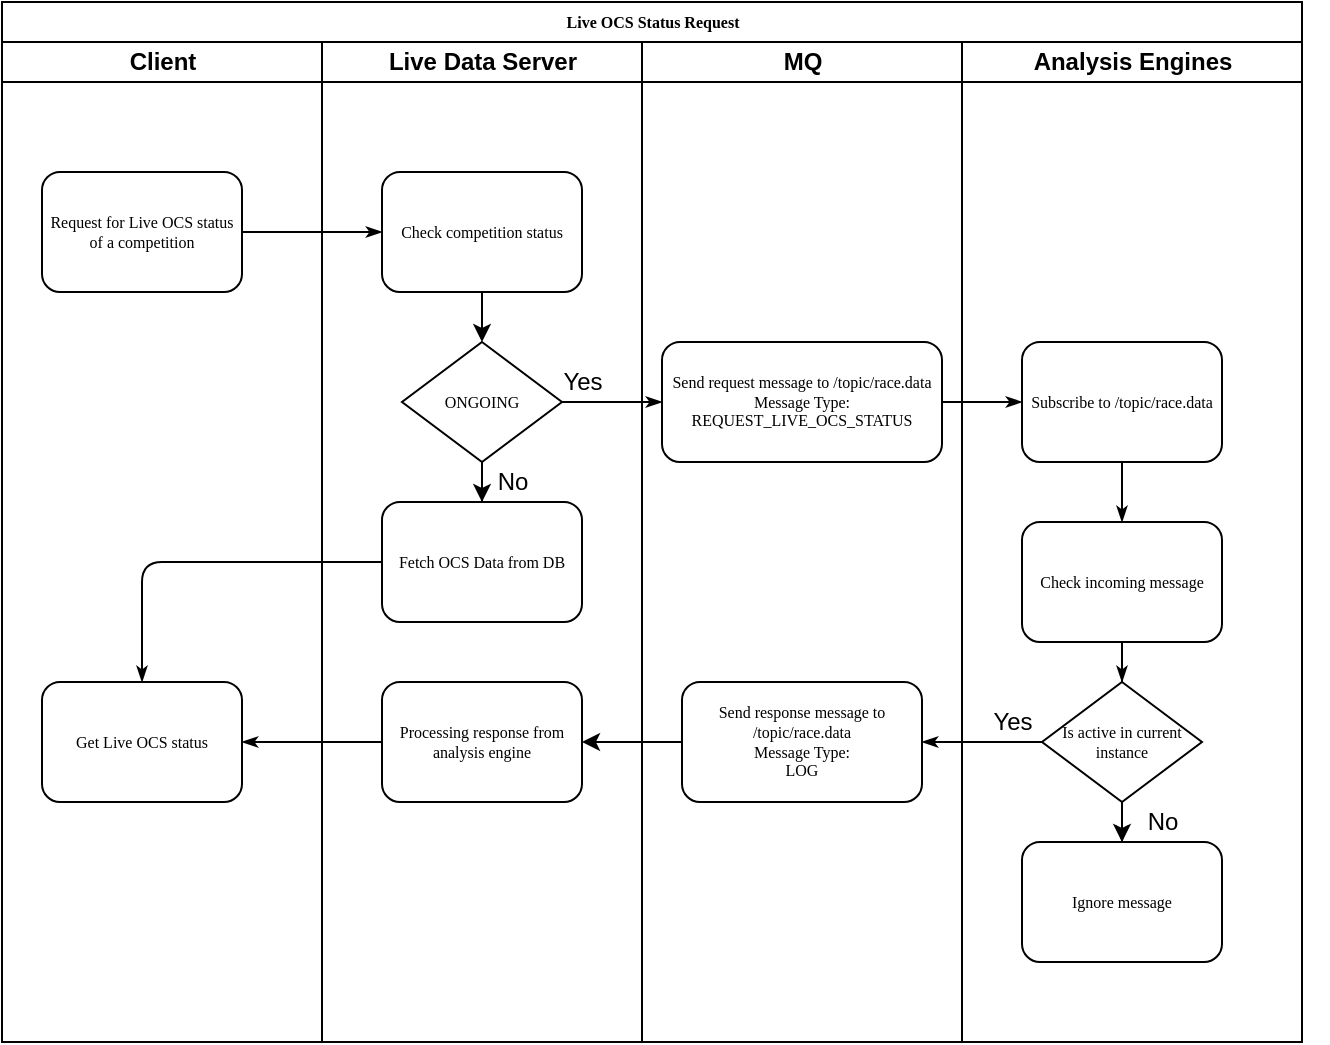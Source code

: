 <mxfile version="17.4.6" type="device"><diagram name="Page-1" id="74e2e168-ea6b-b213-b513-2b3c1d86103e"><mxGraphModel dx="1422" dy="774" grid="1" gridSize="10" guides="1" tooltips="1" connect="1" arrows="1" fold="1" page="1" pageScale="1" pageWidth="1100" pageHeight="850" background="none" math="0" shadow="0"><root><mxCell id="0"/><mxCell id="1" parent="0"/><mxCell id="77e6c97f196da883-1" value="Live OCS Status Request" style="swimlane;html=1;childLayout=stackLayout;startSize=20;rounded=0;shadow=0;labelBackgroundColor=none;strokeWidth=1;fontFamily=Verdana;fontSize=8;align=center;" parent="1" vertex="1"><mxGeometry x="70" y="40" width="650" height="520" as="geometry"/></mxCell><mxCell id="77e6c97f196da883-2" value="Client" style="swimlane;html=1;startSize=20;" parent="77e6c97f196da883-1" vertex="1"><mxGeometry y="20" width="160" height="500" as="geometry"/></mxCell><mxCell id="77e6c97f196da883-8" value="Request for Live OCS status of a competition" style="rounded=1;whiteSpace=wrap;html=1;shadow=0;labelBackgroundColor=none;strokeWidth=1;fontFamily=Verdana;fontSize=8;align=center;" parent="77e6c97f196da883-2" vertex="1"><mxGeometry x="20" y="65" width="100" height="60" as="geometry"/></mxCell><mxCell id="77e6c97f196da883-9" value="Get Live OCS status" style="rounded=1;whiteSpace=wrap;html=1;shadow=0;labelBackgroundColor=none;strokeWidth=1;fontFamily=Verdana;fontSize=8;align=center;" parent="77e6c97f196da883-2" vertex="1"><mxGeometry x="20" y="320" width="100" height="60" as="geometry"/></mxCell><mxCell id="77e6c97f196da883-26" style="edgeStyle=orthogonalEdgeStyle;rounded=1;html=1;labelBackgroundColor=none;startArrow=none;startFill=0;startSize=5;endArrow=classicThin;endFill=1;endSize=5;jettySize=auto;orthogonalLoop=1;strokeWidth=1;fontFamily=Verdana;fontSize=8" parent="77e6c97f196da883-1" source="77e6c97f196da883-8" target="77e6c97f196da883-11" edge="1"><mxGeometry relative="1" as="geometry"/></mxCell><mxCell id="77e6c97f196da883-30" style="edgeStyle=orthogonalEdgeStyle;rounded=1;html=1;labelBackgroundColor=none;startArrow=none;startFill=0;startSize=5;endArrow=classicThin;endFill=1;endSize=5;jettySize=auto;orthogonalLoop=1;strokeWidth=1;fontFamily=Verdana;fontSize=8" parent="77e6c97f196da883-1" source="3GqcohCLgNbxmxjKdMC7-15" target="77e6c97f196da883-9" edge="1"><mxGeometry relative="1" as="geometry"><mxPoint x="360.0" y="290" as="sourcePoint"/></mxGeometry></mxCell><mxCell id="77e6c97f196da883-40" style="edgeStyle=orthogonalEdgeStyle;rounded=1;html=1;labelBackgroundColor=none;startArrow=none;startFill=0;startSize=5;endArrow=classicThin;endFill=1;endSize=5;jettySize=auto;orthogonalLoop=1;strokeWidth=1;fontFamily=Verdana;fontSize=8" parent="77e6c97f196da883-1" edge="1"><mxGeometry relative="1" as="geometry"><mxPoint x="655.034" y="20" as="sourcePoint"/><mxPoint x="655.034" y="20" as="targetPoint"/></mxGeometry></mxCell><mxCell id="77e6c97f196da883-3" value="Live Data Server" style="swimlane;html=1;startSize=20;" parent="77e6c97f196da883-1" vertex="1"><mxGeometry x="160" y="20" width="160" height="500" as="geometry"/></mxCell><mxCell id="77e6c97f196da883-11" value="Check competition status" style="rounded=1;whiteSpace=wrap;html=1;shadow=0;labelBackgroundColor=none;strokeWidth=1;fontFamily=Verdana;fontSize=8;align=center;" parent="77e6c97f196da883-3" vertex="1"><mxGeometry x="30" y="65" width="100" height="60" as="geometry"/></mxCell><mxCell id="3GqcohCLgNbxmxjKdMC7-24" value="" style="edgeStyle=orthogonalEdgeStyle;rounded=0;orthogonalLoop=1;jettySize=auto;html=1;" edge="1" parent="77e6c97f196da883-3" source="3GqcohCLgNbxmxjKdMC7-1" target="3GqcohCLgNbxmxjKdMC7-23"><mxGeometry relative="1" as="geometry"/></mxCell><mxCell id="3GqcohCLgNbxmxjKdMC7-1" value="ONGOING" style="rhombus;whiteSpace=wrap;html=1;rounded=0;shadow=0;labelBackgroundColor=none;strokeWidth=1;fontFamily=Verdana;fontSize=8;align=center;" vertex="1" parent="77e6c97f196da883-3"><mxGeometry x="40" y="150" width="80" height="60" as="geometry"/></mxCell><mxCell id="3GqcohCLgNbxmxjKdMC7-3" value="" style="edgeStyle=orthogonalEdgeStyle;rounded=0;orthogonalLoop=1;jettySize=auto;html=1;exitX=0.75;exitY=1;exitDx=0;exitDy=0;entryX=0.5;entryY=0;entryDx=0;entryDy=0;" edge="1" parent="77e6c97f196da883-3" source="77e6c97f196da883-11" target="3GqcohCLgNbxmxjKdMC7-1"><mxGeometry relative="1" as="geometry"><mxPoint x="250.0" y="225" as="sourcePoint"/><mxPoint x="250.0" y="250" as="targetPoint"/></mxGeometry></mxCell><mxCell id="3GqcohCLgNbxmxjKdMC7-5" value="Yes" style="text;html=1;align=center;verticalAlign=middle;resizable=0;points=[];autosize=1;strokeColor=none;fillColor=none;" vertex="1" parent="77e6c97f196da883-3"><mxGeometry x="110" y="160" width="40" height="20" as="geometry"/></mxCell><mxCell id="3GqcohCLgNbxmxjKdMC7-15" value="Processing response from analysis engine" style="rounded=1;whiteSpace=wrap;html=1;shadow=0;labelBackgroundColor=none;strokeWidth=1;fontFamily=Verdana;fontSize=8;align=center;" vertex="1" parent="77e6c97f196da883-3"><mxGeometry x="30" y="320" width="100" height="60" as="geometry"/></mxCell><mxCell id="3GqcohCLgNbxmxjKdMC7-23" value="Fetch OCS Data from DB" style="rounded=1;whiteSpace=wrap;html=1;shadow=0;labelBackgroundColor=none;strokeWidth=1;fontFamily=Verdana;fontSize=8;align=center;" vertex="1" parent="77e6c97f196da883-3"><mxGeometry x="30" y="230" width="100" height="60" as="geometry"/></mxCell><mxCell id="3GqcohCLgNbxmxjKdMC7-25" value="No" style="text;html=1;align=center;verticalAlign=middle;resizable=0;points=[];autosize=1;strokeColor=none;fillColor=none;" vertex="1" parent="77e6c97f196da883-3"><mxGeometry x="80" y="210" width="30" height="20" as="geometry"/></mxCell><mxCell id="77e6c97f196da883-4" value="MQ" style="swimlane;html=1;startSize=20;" parent="77e6c97f196da883-1" vertex="1"><mxGeometry x="320" y="20" width="160" height="500" as="geometry"/></mxCell><mxCell id="77e6c97f196da883-12" value="Send request message to /topic/race.data&lt;br&gt;Message Type: REQUEST_LIVE_OCS_STATUS" style="rounded=1;whiteSpace=wrap;html=1;shadow=0;labelBackgroundColor=none;strokeWidth=1;fontFamily=Verdana;fontSize=8;align=center;" parent="77e6c97f196da883-4" vertex="1"><mxGeometry x="10" y="150" width="140" height="60" as="geometry"/></mxCell><mxCell id="3GqcohCLgNbxmxjKdMC7-14" value="Send response message to /topic/race.data&lt;br&gt;Message Type:&lt;br&gt;LOG" style="rounded=1;whiteSpace=wrap;html=1;shadow=0;labelBackgroundColor=none;strokeWidth=1;fontFamily=Verdana;fontSize=8;align=center;fontStyle=0" vertex="1" parent="77e6c97f196da883-4"><mxGeometry x="20" y="320" width="120" height="60" as="geometry"/></mxCell><mxCell id="77e6c97f196da883-5" value="Analysis Engines" style="swimlane;html=1;startSize=20;" parent="77e6c97f196da883-1" vertex="1"><mxGeometry x="480" y="20" width="170" height="500" as="geometry"/></mxCell><mxCell id="3GqcohCLgNbxmxjKdMC7-11" value="" style="edgeStyle=orthogonalEdgeStyle;rounded=0;orthogonalLoop=1;jettySize=auto;html=1;" edge="1" parent="77e6c97f196da883-5" source="77e6c97f196da883-15" target="77e6c97f196da883-17"><mxGeometry relative="1" as="geometry"/></mxCell><mxCell id="77e6c97f196da883-15" value="Check incoming message" style="rounded=1;whiteSpace=wrap;html=1;shadow=0;labelBackgroundColor=none;strokeWidth=1;fontFamily=Verdana;fontSize=8;align=center;" parent="77e6c97f196da883-5" vertex="1"><mxGeometry x="30" y="240" width="100" height="60" as="geometry"/></mxCell><mxCell id="77e6c97f196da883-16" value="Is active in current instance" style="rhombus;whiteSpace=wrap;html=1;rounded=0;shadow=0;labelBackgroundColor=none;strokeWidth=1;fontFamily=Verdana;fontSize=8;align=center;" parent="77e6c97f196da883-5" vertex="1"><mxGeometry x="40" y="320" width="80" height="60" as="geometry"/></mxCell><mxCell id="77e6c97f196da883-17" value="Ignore message" style="rounded=1;whiteSpace=wrap;html=1;shadow=0;labelBackgroundColor=none;strokeWidth=1;fontFamily=Verdana;fontSize=8;align=center;" parent="77e6c97f196da883-5" vertex="1"><mxGeometry x="30" y="400" width="100" height="60" as="geometry"/></mxCell><mxCell id="77e6c97f196da883-34" style="edgeStyle=orthogonalEdgeStyle;rounded=1;html=1;labelBackgroundColor=none;startArrow=none;startFill=0;startSize=5;endArrow=classicThin;endFill=1;endSize=5;jettySize=auto;orthogonalLoop=1;strokeColor=#000000;strokeWidth=1;fontFamily=Verdana;fontSize=8;fontColor=#000000;" parent="77e6c97f196da883-5" source="77e6c97f196da883-15" target="77e6c97f196da883-16" edge="1"><mxGeometry relative="1" as="geometry"/></mxCell><mxCell id="77e6c97f196da883-35" style="edgeStyle=orthogonalEdgeStyle;rounded=1;html=1;labelBackgroundColor=none;startArrow=none;startFill=0;startSize=5;endArrow=classicThin;endFill=1;endSize=5;jettySize=auto;orthogonalLoop=1;strokeWidth=1;fontFamily=Verdana;fontSize=8" parent="77e6c97f196da883-5" source="77e6c97f196da883-16" target="77e6c97f196da883-17" edge="1"><mxGeometry relative="1" as="geometry"/></mxCell><mxCell id="3GqcohCLgNbxmxjKdMC7-7" value="Subscribe to /topic/race.data" style="rounded=1;whiteSpace=wrap;html=1;shadow=0;labelBackgroundColor=none;strokeWidth=1;fontFamily=Verdana;fontSize=8;align=center;" vertex="1" parent="77e6c97f196da883-5"><mxGeometry x="30" y="150" width="100" height="60" as="geometry"/></mxCell><mxCell id="3GqcohCLgNbxmxjKdMC7-9" style="edgeStyle=orthogonalEdgeStyle;rounded=1;html=1;labelBackgroundColor=none;startArrow=none;startFill=0;startSize=5;endArrow=classicThin;endFill=1;endSize=5;jettySize=auto;orthogonalLoop=1;strokeWidth=1;fontFamily=Verdana;fontSize=8;exitX=0.5;exitY=1;exitDx=0;exitDy=0;entryX=0.5;entryY=0;entryDx=0;entryDy=0;" edge="1" parent="77e6c97f196da883-5" source="3GqcohCLgNbxmxjKdMC7-7" target="77e6c97f196da883-15"><mxGeometry relative="1" as="geometry"><mxPoint x="-70.0" y="220" as="sourcePoint"/><mxPoint x="-70.0" y="250" as="targetPoint"/></mxGeometry></mxCell><mxCell id="3GqcohCLgNbxmxjKdMC7-13" value="Yes" style="text;html=1;align=center;verticalAlign=middle;resizable=0;points=[];autosize=1;strokeColor=none;fillColor=none;" vertex="1" parent="77e6c97f196da883-5"><mxGeometry x="5" y="330" width="40" height="20" as="geometry"/></mxCell><mxCell id="3GqcohCLgNbxmxjKdMC7-4" style="edgeStyle=orthogonalEdgeStyle;rounded=1;html=1;labelBackgroundColor=none;startArrow=none;startFill=0;startSize=5;endArrow=classicThin;endFill=1;endSize=5;jettySize=auto;orthogonalLoop=1;strokeWidth=1;fontFamily=Verdana;fontSize=8;exitX=1;exitY=0.5;exitDx=0;exitDy=0;entryX=0;entryY=0.5;entryDx=0;entryDy=0;" edge="1" parent="77e6c97f196da883-1" source="3GqcohCLgNbxmxjKdMC7-1" target="77e6c97f196da883-12"><mxGeometry relative="1" as="geometry"><mxPoint x="450.0" y="300" as="sourcePoint"/><mxPoint x="340" y="210" as="targetPoint"/></mxGeometry></mxCell><mxCell id="3GqcohCLgNbxmxjKdMC7-6" style="edgeStyle=orthogonalEdgeStyle;rounded=1;html=1;labelBackgroundColor=none;startArrow=none;startFill=0;startSize=5;endArrow=classicThin;endFill=1;endSize=5;jettySize=auto;orthogonalLoop=1;strokeWidth=1;fontFamily=Verdana;fontSize=8;exitX=1;exitY=0.5;exitDx=0;exitDy=0;entryX=0;entryY=0.5;entryDx=0;entryDy=0;" edge="1" parent="77e6c97f196da883-1" source="77e6c97f196da883-12" target="3GqcohCLgNbxmxjKdMC7-7"><mxGeometry relative="1" as="geometry"><mxPoint x="290.0" y="210" as="sourcePoint"/><mxPoint x="480" y="200" as="targetPoint"/></mxGeometry></mxCell><mxCell id="3GqcohCLgNbxmxjKdMC7-16" style="edgeStyle=orthogonalEdgeStyle;rounded=1;html=1;labelBackgroundColor=none;startArrow=none;startFill=0;startSize=5;endArrow=classicThin;endFill=1;endSize=5;jettySize=auto;orthogonalLoop=1;strokeWidth=1;fontFamily=Verdana;fontSize=8;exitX=0;exitY=0.5;exitDx=0;exitDy=0;entryX=1;entryY=0.5;entryDx=0;entryDy=0;" edge="1" parent="77e6c97f196da883-1" source="77e6c97f196da883-16" target="3GqcohCLgNbxmxjKdMC7-14"><mxGeometry relative="1" as="geometry"><mxPoint x="370.0" y="300" as="sourcePoint"/><mxPoint x="80" y="245" as="targetPoint"/></mxGeometry></mxCell><mxCell id="3GqcohCLgNbxmxjKdMC7-26" style="edgeStyle=orthogonalEdgeStyle;rounded=1;html=1;labelBackgroundColor=none;startArrow=none;startFill=0;startSize=5;endArrow=classicThin;endFill=1;endSize=5;jettySize=auto;orthogonalLoop=1;strokeWidth=1;fontFamily=Verdana;fontSize=8;exitX=0;exitY=0.5;exitDx=0;exitDy=0;entryX=0.5;entryY=0;entryDx=0;entryDy=0;" edge="1" parent="77e6c97f196da883-1" source="3GqcohCLgNbxmxjKdMC7-23" target="77e6c97f196da883-9"><mxGeometry relative="1" as="geometry"><mxPoint x="200.0" y="380" as="sourcePoint"/><mxPoint x="130" y="380" as="targetPoint"/></mxGeometry></mxCell><mxCell id="3GqcohCLgNbxmxjKdMC7-27" value="" style="edgeStyle=orthogonalEdgeStyle;rounded=0;orthogonalLoop=1;jettySize=auto;html=1;" edge="1" parent="77e6c97f196da883-1" source="3GqcohCLgNbxmxjKdMC7-14" target="3GqcohCLgNbxmxjKdMC7-15"><mxGeometry relative="1" as="geometry"/></mxCell><mxCell id="3GqcohCLgNbxmxjKdMC7-12" value="No" style="text;html=1;align=center;verticalAlign=middle;resizable=0;points=[];autosize=1;strokeColor=none;fillColor=none;" vertex="1" parent="1"><mxGeometry x="635" y="440" width="30" height="20" as="geometry"/></mxCell></root></mxGraphModel></diagram></mxfile>